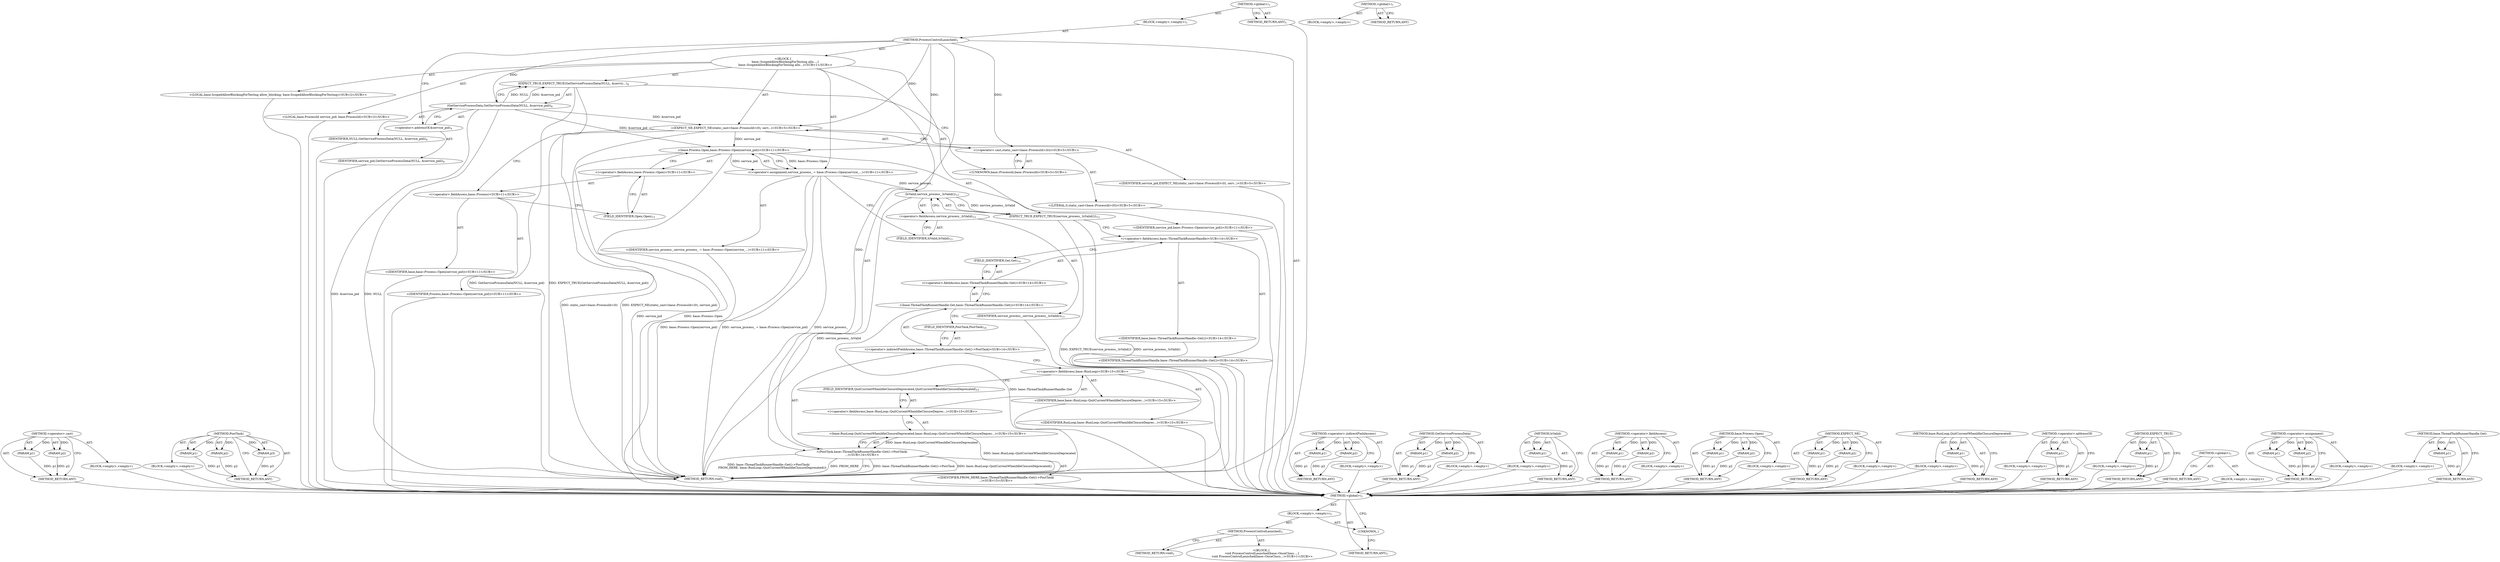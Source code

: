digraph "&lt;global&gt;" {
vulnerable_97 [label=<(METHOD,&lt;operator&gt;.cast)>];
vulnerable_98 [label=<(PARAM,p1)>];
vulnerable_99 [label=<(PARAM,p2)>];
vulnerable_100 [label=<(BLOCK,&lt;empty&gt;,&lt;empty&gt;)>];
vulnerable_101 [label=<(METHOD_RETURN,ANY)>];
vulnerable_121 [label=<(METHOD,PostTask)>];
vulnerable_122 [label=<(PARAM,p1)>];
vulnerable_123 [label=<(PARAM,p2)>];
vulnerable_124 [label=<(PARAM,p3)>];
vulnerable_125 [label=<(BLOCK,&lt;empty&gt;,&lt;empty&gt;)>];
vulnerable_126 [label=<(METHOD_RETURN,ANY)>];
vulnerable_6 [label=<(METHOD,&lt;global&gt;)<SUB>1</SUB>>];
vulnerable_7 [label=<(BLOCK,&lt;empty&gt;,&lt;empty&gt;)<SUB>1</SUB>>];
vulnerable_8 [label=<(METHOD,ProcessControlLaunched)<SUB>1</SUB>>];
vulnerable_9 [label="<(BLOCK,{
     base::ScopedAllowBlockingForTesting allo...,{
     base::ScopedAllowBlockingForTesting allo...)<SUB>1</SUB>>"];
vulnerable_10 [label="<(LOCAL,base.ScopedAllowBlockingForTesting allow_blocking: base.ScopedAllowBlockingForTesting)<SUB>2</SUB>>"];
vulnerable_11 [label="<(LOCAL,base.ProcessId service_pid: base.ProcessId)<SUB>3</SUB>>"];
vulnerable_12 [label=<(EXPECT_TRUE,EXPECT_TRUE(GetServiceProcessData(NULL, &amp;servic...)<SUB>4</SUB>>];
vulnerable_13 [label=<(GetServiceProcessData,GetServiceProcessData(NULL, &amp;service_pid))<SUB>4</SUB>>];
vulnerable_14 [label=<(IDENTIFIER,NULL,GetServiceProcessData(NULL, &amp;service_pid))<SUB>4</SUB>>];
vulnerable_15 [label=<(&lt;operator&gt;.addressOf,&amp;service_pid)<SUB>4</SUB>>];
vulnerable_16 [label=<(IDENTIFIER,service_pid,GetServiceProcessData(NULL, &amp;service_pid))<SUB>4</SUB>>];
vulnerable_17 [label="<(EXPECT_NE,EXPECT_NE(static_cast&lt;base::ProcessId&gt;(0), serv...)<SUB>5</SUB>>"];
vulnerable_18 [label="<(&lt;operator&gt;.cast,static_cast&lt;base::ProcessId&gt;(0))<SUB>5</SUB>>"];
vulnerable_19 [label="<(UNKNOWN,base::ProcessId,base::ProcessId)<SUB>5</SUB>>"];
vulnerable_20 [label="<(LITERAL,0,static_cast&lt;base::ProcessId&gt;(0))<SUB>5</SUB>>"];
vulnerable_21 [label="<(IDENTIFIER,service_pid,EXPECT_NE(static_cast&lt;base::ProcessId&gt;(0), serv...)<SUB>5</SUB>>"];
vulnerable_22 [label="<(&lt;operator&gt;.assignment,service_process_ = base::Process::Open(service_...)<SUB>11</SUB>>"];
vulnerable_23 [label="<(IDENTIFIER,service_process_,service_process_ = base::Process::Open(service_...)<SUB>11</SUB>>"];
vulnerable_24 [label="<(base.Process.Open,base::Process::Open(service_pid))<SUB>11</SUB>>"];
vulnerable_25 [label="<(&lt;operator&gt;.fieldAccess,base::Process::Open)<SUB>11</SUB>>"];
vulnerable_26 [label="<(&lt;operator&gt;.fieldAccess,base::Process)<SUB>11</SUB>>"];
vulnerable_27 [label="<(IDENTIFIER,base,base::Process::Open(service_pid))<SUB>11</SUB>>"];
vulnerable_28 [label="<(IDENTIFIER,Process,base::Process::Open(service_pid))<SUB>11</SUB>>"];
vulnerable_29 [label=<(FIELD_IDENTIFIER,Open,Open)<SUB>11</SUB>>];
vulnerable_30 [label="<(IDENTIFIER,service_pid,base::Process::Open(service_pid))<SUB>11</SUB>>"];
vulnerable_31 [label=<(EXPECT_TRUE,EXPECT_TRUE(service_process_.IsValid()))<SUB>13</SUB>>];
vulnerable_32 [label=<(IsValid,service_process_.IsValid())<SUB>13</SUB>>];
vulnerable_33 [label=<(&lt;operator&gt;.fieldAccess,service_process_.IsValid)<SUB>13</SUB>>];
vulnerable_34 [label=<(IDENTIFIER,service_process_,service_process_.IsValid())<SUB>13</SUB>>];
vulnerable_35 [label=<(FIELD_IDENTIFIER,IsValid,IsValid)<SUB>13</SUB>>];
vulnerable_36 [label="<(PostTask,base::ThreadTaskRunnerHandle::Get()-&gt;PostTask(
...)<SUB>14</SUB>>"];
vulnerable_37 [label="<(&lt;operator&gt;.indirectFieldAccess,base::ThreadTaskRunnerHandle::Get()-&gt;PostTask)<SUB>14</SUB>>"];
vulnerable_38 [label="<(base.ThreadTaskRunnerHandle.Get,base::ThreadTaskRunnerHandle::Get())<SUB>14</SUB>>"];
vulnerable_39 [label="<(&lt;operator&gt;.fieldAccess,base::ThreadTaskRunnerHandle::Get)<SUB>14</SUB>>"];
vulnerable_40 [label="<(&lt;operator&gt;.fieldAccess,base::ThreadTaskRunnerHandle)<SUB>14</SUB>>"];
vulnerable_41 [label="<(IDENTIFIER,base,base::ThreadTaskRunnerHandle::Get())<SUB>14</SUB>>"];
vulnerable_42 [label="<(IDENTIFIER,ThreadTaskRunnerHandle,base::ThreadTaskRunnerHandle::Get())<SUB>14</SUB>>"];
vulnerable_43 [label=<(FIELD_IDENTIFIER,Get,Get)<SUB>14</SUB>>];
vulnerable_44 [label=<(FIELD_IDENTIFIER,PostTask,PostTask)<SUB>14</SUB>>];
vulnerable_45 [label="<(IDENTIFIER,FROM_HERE,base::ThreadTaskRunnerHandle::Get()-&gt;PostTask(
...)<SUB>15</SUB>>"];
vulnerable_46 [label="<(base.RunLoop.QuitCurrentWhenIdleClosureDeprecated,base::RunLoop::QuitCurrentWhenIdleClosureDeprec...)<SUB>15</SUB>>"];
vulnerable_47 [label="<(&lt;operator&gt;.fieldAccess,base::RunLoop::QuitCurrentWhenIdleClosureDeprec...)<SUB>15</SUB>>"];
vulnerable_48 [label="<(&lt;operator&gt;.fieldAccess,base::RunLoop)<SUB>15</SUB>>"];
vulnerable_49 [label="<(IDENTIFIER,base,base::RunLoop::QuitCurrentWhenIdleClosureDeprec...)<SUB>15</SUB>>"];
vulnerable_50 [label="<(IDENTIFIER,RunLoop,base::RunLoop::QuitCurrentWhenIdleClosureDeprec...)<SUB>15</SUB>>"];
vulnerable_51 [label=<(FIELD_IDENTIFIER,QuitCurrentWhenIdleClosureDeprecated,QuitCurrentWhenIdleClosureDeprecated)<SUB>15</SUB>>];
vulnerable_52 [label=<(METHOD_RETURN,void)<SUB>1</SUB>>];
vulnerable_54 [label=<(METHOD_RETURN,ANY)<SUB>1</SUB>>];
vulnerable_127 [label=<(METHOD,&lt;operator&gt;.indirectFieldAccess)>];
vulnerable_128 [label=<(PARAM,p1)>];
vulnerable_129 [label=<(PARAM,p2)>];
vulnerable_130 [label=<(BLOCK,&lt;empty&gt;,&lt;empty&gt;)>];
vulnerable_131 [label=<(METHOD_RETURN,ANY)>];
vulnerable_83 [label=<(METHOD,GetServiceProcessData)>];
vulnerable_84 [label=<(PARAM,p1)>];
vulnerable_85 [label=<(PARAM,p2)>];
vulnerable_86 [label=<(BLOCK,&lt;empty&gt;,&lt;empty&gt;)>];
vulnerable_87 [label=<(METHOD_RETURN,ANY)>];
vulnerable_117 [label=<(METHOD,IsValid)>];
vulnerable_118 [label=<(PARAM,p1)>];
vulnerable_119 [label=<(BLOCK,&lt;empty&gt;,&lt;empty&gt;)>];
vulnerable_120 [label=<(METHOD_RETURN,ANY)>];
vulnerable_112 [label=<(METHOD,&lt;operator&gt;.fieldAccess)>];
vulnerable_113 [label=<(PARAM,p1)>];
vulnerable_114 [label=<(PARAM,p2)>];
vulnerable_115 [label=<(BLOCK,&lt;empty&gt;,&lt;empty&gt;)>];
vulnerable_116 [label=<(METHOD_RETURN,ANY)>];
vulnerable_107 [label=<(METHOD,base.Process.Open)>];
vulnerable_108 [label=<(PARAM,p1)>];
vulnerable_109 [label=<(PARAM,p2)>];
vulnerable_110 [label=<(BLOCK,&lt;empty&gt;,&lt;empty&gt;)>];
vulnerable_111 [label=<(METHOD_RETURN,ANY)>];
vulnerable_92 [label=<(METHOD,EXPECT_NE)>];
vulnerable_93 [label=<(PARAM,p1)>];
vulnerable_94 [label=<(PARAM,p2)>];
vulnerable_95 [label=<(BLOCK,&lt;empty&gt;,&lt;empty&gt;)>];
vulnerable_96 [label=<(METHOD_RETURN,ANY)>];
vulnerable_136 [label=<(METHOD,base.RunLoop.QuitCurrentWhenIdleClosureDeprecated)>];
vulnerable_137 [label=<(PARAM,p1)>];
vulnerable_138 [label=<(BLOCK,&lt;empty&gt;,&lt;empty&gt;)>];
vulnerable_139 [label=<(METHOD_RETURN,ANY)>];
vulnerable_88 [label=<(METHOD,&lt;operator&gt;.addressOf)>];
vulnerable_89 [label=<(PARAM,p1)>];
vulnerable_90 [label=<(BLOCK,&lt;empty&gt;,&lt;empty&gt;)>];
vulnerable_91 [label=<(METHOD_RETURN,ANY)>];
vulnerable_79 [label=<(METHOD,EXPECT_TRUE)>];
vulnerable_80 [label=<(PARAM,p1)>];
vulnerable_81 [label=<(BLOCK,&lt;empty&gt;,&lt;empty&gt;)>];
vulnerable_82 [label=<(METHOD_RETURN,ANY)>];
vulnerable_73 [label=<(METHOD,&lt;global&gt;)<SUB>1</SUB>>];
vulnerable_74 [label=<(BLOCK,&lt;empty&gt;,&lt;empty&gt;)>];
vulnerable_75 [label=<(METHOD_RETURN,ANY)>];
vulnerable_102 [label=<(METHOD,&lt;operator&gt;.assignment)>];
vulnerable_103 [label=<(PARAM,p1)>];
vulnerable_104 [label=<(PARAM,p2)>];
vulnerable_105 [label=<(BLOCK,&lt;empty&gt;,&lt;empty&gt;)>];
vulnerable_106 [label=<(METHOD_RETURN,ANY)>];
vulnerable_132 [label=<(METHOD,base.ThreadTaskRunnerHandle.Get)>];
vulnerable_133 [label=<(PARAM,p1)>];
vulnerable_134 [label=<(BLOCK,&lt;empty&gt;,&lt;empty&gt;)>];
vulnerable_135 [label=<(METHOD_RETURN,ANY)>];
fixed_6 [label=<(METHOD,&lt;global&gt;)<SUB>1</SUB>>];
fixed_7 [label=<(BLOCK,&lt;empty&gt;,&lt;empty&gt;)<SUB>1</SUB>>];
fixed_8 [label=<(METHOD,ProcessControlLaunched)<SUB>1</SUB>>];
fixed_9 [label="<(BLOCK,{
  void ProcessControlLaunched(base::OnceClosu...,{
  void ProcessControlLaunched(base::OnceClosu...)<SUB>1</SUB>>"];
fixed_10 [label=<(METHOD_RETURN,void)<SUB>1</SUB>>];
fixed_12 [label=<(UNKNOWN,,)>];
fixed_13 [label=<(METHOD_RETURN,ANY)<SUB>1</SUB>>];
fixed_20 [label=<(METHOD,&lt;global&gt;)<SUB>1</SUB>>];
fixed_21 [label=<(BLOCK,&lt;empty&gt;,&lt;empty&gt;)>];
fixed_22 [label=<(METHOD_RETURN,ANY)>];
vulnerable_97 -> vulnerable_98  [key=0, label="AST: "];
vulnerable_97 -> vulnerable_98  [key=1, label="DDG: "];
vulnerable_97 -> vulnerable_100  [key=0, label="AST: "];
vulnerable_97 -> vulnerable_99  [key=0, label="AST: "];
vulnerable_97 -> vulnerable_99  [key=1, label="DDG: "];
vulnerable_97 -> vulnerable_101  [key=0, label="AST: "];
vulnerable_97 -> vulnerable_101  [key=1, label="CFG: "];
vulnerable_98 -> vulnerable_101  [key=0, label="DDG: p1"];
vulnerable_99 -> vulnerable_101  [key=0, label="DDG: p2"];
vulnerable_100 -> fixed_6  [key=0];
vulnerable_101 -> fixed_6  [key=0];
vulnerable_121 -> vulnerable_122  [key=0, label="AST: "];
vulnerable_121 -> vulnerable_122  [key=1, label="DDG: "];
vulnerable_121 -> vulnerable_125  [key=0, label="AST: "];
vulnerable_121 -> vulnerable_123  [key=0, label="AST: "];
vulnerable_121 -> vulnerable_123  [key=1, label="DDG: "];
vulnerable_121 -> vulnerable_126  [key=0, label="AST: "];
vulnerable_121 -> vulnerable_126  [key=1, label="CFG: "];
vulnerable_121 -> vulnerable_124  [key=0, label="AST: "];
vulnerable_121 -> vulnerable_124  [key=1, label="DDG: "];
vulnerable_122 -> vulnerable_126  [key=0, label="DDG: p1"];
vulnerable_123 -> vulnerable_126  [key=0, label="DDG: p2"];
vulnerable_124 -> vulnerable_126  [key=0, label="DDG: p3"];
vulnerable_125 -> fixed_6  [key=0];
vulnerable_126 -> fixed_6  [key=0];
vulnerable_6 -> vulnerable_7  [key=0, label="AST: "];
vulnerable_6 -> vulnerable_54  [key=0, label="AST: "];
vulnerable_6 -> vulnerable_54  [key=1, label="CFG: "];
vulnerable_7 -> vulnerable_8  [key=0, label="AST: "];
vulnerable_8 -> vulnerable_9  [key=0, label="AST: "];
vulnerable_8 -> vulnerable_52  [key=0, label="AST: "];
vulnerable_8 -> vulnerable_15  [key=0, label="CFG: "];
vulnerable_8 -> vulnerable_17  [key=0, label="DDG: "];
vulnerable_8 -> vulnerable_36  [key=0, label="DDG: "];
vulnerable_8 -> vulnerable_13  [key=0, label="DDG: "];
vulnerable_8 -> vulnerable_18  [key=0, label="DDG: "];
vulnerable_8 -> vulnerable_24  [key=0, label="DDG: "];
vulnerable_9 -> vulnerable_10  [key=0, label="AST: "];
vulnerable_9 -> vulnerable_11  [key=0, label="AST: "];
vulnerable_9 -> vulnerable_12  [key=0, label="AST: "];
vulnerable_9 -> vulnerable_17  [key=0, label="AST: "];
vulnerable_9 -> vulnerable_22  [key=0, label="AST: "];
vulnerable_9 -> vulnerable_31  [key=0, label="AST: "];
vulnerable_9 -> vulnerable_36  [key=0, label="AST: "];
vulnerable_10 -> fixed_6  [key=0];
vulnerable_11 -> fixed_6  [key=0];
vulnerable_12 -> vulnerable_13  [key=0, label="AST: "];
vulnerable_12 -> vulnerable_19  [key=0, label="CFG: "];
vulnerable_12 -> vulnerable_52  [key=0, label="DDG: GetServiceProcessData(NULL, &amp;service_pid)"];
vulnerable_12 -> vulnerable_52  [key=1, label="DDG: EXPECT_TRUE(GetServiceProcessData(NULL, &amp;service_pid))"];
vulnerable_13 -> vulnerable_14  [key=0, label="AST: "];
vulnerable_13 -> vulnerable_15  [key=0, label="AST: "];
vulnerable_13 -> vulnerable_12  [key=0, label="CFG: "];
vulnerable_13 -> vulnerable_12  [key=1, label="DDG: NULL"];
vulnerable_13 -> vulnerable_12  [key=2, label="DDG: &amp;service_pid"];
vulnerable_13 -> vulnerable_52  [key=0, label="DDG: &amp;service_pid"];
vulnerable_13 -> vulnerable_52  [key=1, label="DDG: NULL"];
vulnerable_13 -> vulnerable_17  [key=0, label="DDG: &amp;service_pid"];
vulnerable_13 -> vulnerable_24  [key=0, label="DDG: &amp;service_pid"];
vulnerable_14 -> fixed_6  [key=0];
vulnerable_15 -> vulnerable_16  [key=0, label="AST: "];
vulnerable_15 -> vulnerable_13  [key=0, label="CFG: "];
vulnerable_16 -> fixed_6  [key=0];
vulnerable_17 -> vulnerable_18  [key=0, label="AST: "];
vulnerable_17 -> vulnerable_21  [key=0, label="AST: "];
vulnerable_17 -> vulnerable_26  [key=0, label="CFG: "];
vulnerable_17 -> vulnerable_52  [key=0, label="DDG: static_cast&lt;base::ProcessId&gt;(0)"];
vulnerable_17 -> vulnerable_52  [key=1, label="DDG: EXPECT_NE(static_cast&lt;base::ProcessId&gt;(0), service_pid)"];
vulnerable_17 -> vulnerable_24  [key=0, label="DDG: service_pid"];
vulnerable_18 -> vulnerable_19  [key=0, label="AST: "];
vulnerable_18 -> vulnerable_20  [key=0, label="AST: "];
vulnerable_18 -> vulnerable_17  [key=0, label="CFG: "];
vulnerable_19 -> vulnerable_18  [key=0, label="CFG: "];
vulnerable_20 -> fixed_6  [key=0];
vulnerable_21 -> fixed_6  [key=0];
vulnerable_22 -> vulnerable_23  [key=0, label="AST: "];
vulnerable_22 -> vulnerable_24  [key=0, label="AST: "];
vulnerable_22 -> vulnerable_35  [key=0, label="CFG: "];
vulnerable_22 -> vulnerable_52  [key=0, label="DDG: service_process_"];
vulnerable_22 -> vulnerable_52  [key=1, label="DDG: base::Process::Open(service_pid)"];
vulnerable_22 -> vulnerable_52  [key=2, label="DDG: service_process_ = base::Process::Open(service_pid)"];
vulnerable_22 -> vulnerable_32  [key=0, label="DDG: service_process_"];
vulnerable_23 -> fixed_6  [key=0];
vulnerable_24 -> vulnerable_25  [key=0, label="AST: "];
vulnerable_24 -> vulnerable_30  [key=0, label="AST: "];
vulnerable_24 -> vulnerable_22  [key=0, label="CFG: "];
vulnerable_24 -> vulnerable_22  [key=1, label="DDG: base::Process::Open"];
vulnerable_24 -> vulnerable_22  [key=2, label="DDG: service_pid"];
vulnerable_24 -> vulnerable_52  [key=0, label="DDG: base::Process::Open"];
vulnerable_24 -> vulnerable_52  [key=1, label="DDG: service_pid"];
vulnerable_25 -> vulnerable_26  [key=0, label="AST: "];
vulnerable_25 -> vulnerable_29  [key=0, label="AST: "];
vulnerable_25 -> vulnerable_24  [key=0, label="CFG: "];
vulnerable_26 -> vulnerable_27  [key=0, label="AST: "];
vulnerable_26 -> vulnerable_28  [key=0, label="AST: "];
vulnerable_26 -> vulnerable_29  [key=0, label="CFG: "];
vulnerable_27 -> fixed_6  [key=0];
vulnerable_28 -> fixed_6  [key=0];
vulnerable_29 -> vulnerable_25  [key=0, label="CFG: "];
vulnerable_30 -> fixed_6  [key=0];
vulnerable_31 -> vulnerable_32  [key=0, label="AST: "];
vulnerable_31 -> vulnerable_40  [key=0, label="CFG: "];
vulnerable_31 -> vulnerable_52  [key=0, label="DDG: service_process_.IsValid()"];
vulnerable_31 -> vulnerable_52  [key=1, label="DDG: EXPECT_TRUE(service_process_.IsValid())"];
vulnerable_32 -> vulnerable_33  [key=0, label="AST: "];
vulnerable_32 -> vulnerable_31  [key=0, label="CFG: "];
vulnerable_32 -> vulnerable_31  [key=1, label="DDG: service_process_.IsValid"];
vulnerable_32 -> vulnerable_52  [key=0, label="DDG: service_process_.IsValid"];
vulnerable_33 -> vulnerable_34  [key=0, label="AST: "];
vulnerable_33 -> vulnerable_35  [key=0, label="AST: "];
vulnerable_33 -> vulnerable_32  [key=0, label="CFG: "];
vulnerable_34 -> fixed_6  [key=0];
vulnerable_35 -> vulnerable_33  [key=0, label="CFG: "];
vulnerable_36 -> vulnerable_37  [key=0, label="AST: "];
vulnerable_36 -> vulnerable_45  [key=0, label="AST: "];
vulnerable_36 -> vulnerable_46  [key=0, label="AST: "];
vulnerable_36 -> vulnerable_52  [key=0, label="CFG: "];
vulnerable_36 -> vulnerable_52  [key=1, label="DDG: base::ThreadTaskRunnerHandle::Get()-&gt;PostTask"];
vulnerable_36 -> vulnerable_52  [key=2, label="DDG: base::RunLoop::QuitCurrentWhenIdleClosureDeprecated()"];
vulnerable_36 -> vulnerable_52  [key=3, label="DDG: base::ThreadTaskRunnerHandle::Get()-&gt;PostTask(
        FROM_HERE, base::RunLoop::QuitCurrentWhenIdleClosureDeprecated())"];
vulnerable_36 -> vulnerable_52  [key=4, label="DDG: FROM_HERE"];
vulnerable_37 -> vulnerable_38  [key=0, label="AST: "];
vulnerable_37 -> vulnerable_44  [key=0, label="AST: "];
vulnerable_37 -> vulnerable_48  [key=0, label="CFG: "];
vulnerable_38 -> vulnerable_39  [key=0, label="AST: "];
vulnerable_38 -> vulnerable_44  [key=0, label="CFG: "];
vulnerable_38 -> vulnerable_52  [key=0, label="DDG: base::ThreadTaskRunnerHandle::Get"];
vulnerable_39 -> vulnerable_40  [key=0, label="AST: "];
vulnerable_39 -> vulnerable_43  [key=0, label="AST: "];
vulnerable_39 -> vulnerable_38  [key=0, label="CFG: "];
vulnerable_40 -> vulnerable_41  [key=0, label="AST: "];
vulnerable_40 -> vulnerable_42  [key=0, label="AST: "];
vulnerable_40 -> vulnerable_43  [key=0, label="CFG: "];
vulnerable_41 -> fixed_6  [key=0];
vulnerable_42 -> fixed_6  [key=0];
vulnerable_43 -> vulnerable_39  [key=0, label="CFG: "];
vulnerable_44 -> vulnerable_37  [key=0, label="CFG: "];
vulnerable_45 -> fixed_6  [key=0];
vulnerable_46 -> vulnerable_47  [key=0, label="AST: "];
vulnerable_46 -> vulnerable_36  [key=0, label="CFG: "];
vulnerable_46 -> vulnerable_36  [key=1, label="DDG: base::RunLoop::QuitCurrentWhenIdleClosureDeprecated"];
vulnerable_46 -> vulnerable_52  [key=0, label="DDG: base::RunLoop::QuitCurrentWhenIdleClosureDeprecated"];
vulnerable_47 -> vulnerable_48  [key=0, label="AST: "];
vulnerable_47 -> vulnerable_51  [key=0, label="AST: "];
vulnerable_47 -> vulnerable_46  [key=0, label="CFG: "];
vulnerable_48 -> vulnerable_49  [key=0, label="AST: "];
vulnerable_48 -> vulnerable_50  [key=0, label="AST: "];
vulnerable_48 -> vulnerable_51  [key=0, label="CFG: "];
vulnerable_49 -> fixed_6  [key=0];
vulnerable_50 -> fixed_6  [key=0];
vulnerable_51 -> vulnerable_47  [key=0, label="CFG: "];
vulnerable_52 -> fixed_6  [key=0];
vulnerable_54 -> fixed_6  [key=0];
vulnerable_127 -> vulnerable_128  [key=0, label="AST: "];
vulnerable_127 -> vulnerable_128  [key=1, label="DDG: "];
vulnerable_127 -> vulnerable_130  [key=0, label="AST: "];
vulnerable_127 -> vulnerable_129  [key=0, label="AST: "];
vulnerable_127 -> vulnerable_129  [key=1, label="DDG: "];
vulnerable_127 -> vulnerable_131  [key=0, label="AST: "];
vulnerable_127 -> vulnerable_131  [key=1, label="CFG: "];
vulnerable_128 -> vulnerable_131  [key=0, label="DDG: p1"];
vulnerable_129 -> vulnerable_131  [key=0, label="DDG: p2"];
vulnerable_130 -> fixed_6  [key=0];
vulnerable_131 -> fixed_6  [key=0];
vulnerable_83 -> vulnerable_84  [key=0, label="AST: "];
vulnerable_83 -> vulnerable_84  [key=1, label="DDG: "];
vulnerable_83 -> vulnerable_86  [key=0, label="AST: "];
vulnerable_83 -> vulnerable_85  [key=0, label="AST: "];
vulnerable_83 -> vulnerable_85  [key=1, label="DDG: "];
vulnerable_83 -> vulnerable_87  [key=0, label="AST: "];
vulnerable_83 -> vulnerable_87  [key=1, label="CFG: "];
vulnerable_84 -> vulnerable_87  [key=0, label="DDG: p1"];
vulnerable_85 -> vulnerable_87  [key=0, label="DDG: p2"];
vulnerable_86 -> fixed_6  [key=0];
vulnerable_87 -> fixed_6  [key=0];
vulnerable_117 -> vulnerable_118  [key=0, label="AST: "];
vulnerable_117 -> vulnerable_118  [key=1, label="DDG: "];
vulnerable_117 -> vulnerable_119  [key=0, label="AST: "];
vulnerable_117 -> vulnerable_120  [key=0, label="AST: "];
vulnerable_117 -> vulnerable_120  [key=1, label="CFG: "];
vulnerable_118 -> vulnerable_120  [key=0, label="DDG: p1"];
vulnerable_119 -> fixed_6  [key=0];
vulnerable_120 -> fixed_6  [key=0];
vulnerable_112 -> vulnerable_113  [key=0, label="AST: "];
vulnerable_112 -> vulnerable_113  [key=1, label="DDG: "];
vulnerable_112 -> vulnerable_115  [key=0, label="AST: "];
vulnerable_112 -> vulnerable_114  [key=0, label="AST: "];
vulnerable_112 -> vulnerable_114  [key=1, label="DDG: "];
vulnerable_112 -> vulnerable_116  [key=0, label="AST: "];
vulnerable_112 -> vulnerable_116  [key=1, label="CFG: "];
vulnerable_113 -> vulnerable_116  [key=0, label="DDG: p1"];
vulnerable_114 -> vulnerable_116  [key=0, label="DDG: p2"];
vulnerable_115 -> fixed_6  [key=0];
vulnerable_116 -> fixed_6  [key=0];
vulnerable_107 -> vulnerable_108  [key=0, label="AST: "];
vulnerable_107 -> vulnerable_108  [key=1, label="DDG: "];
vulnerable_107 -> vulnerable_110  [key=0, label="AST: "];
vulnerable_107 -> vulnerable_109  [key=0, label="AST: "];
vulnerable_107 -> vulnerable_109  [key=1, label="DDG: "];
vulnerable_107 -> vulnerable_111  [key=0, label="AST: "];
vulnerable_107 -> vulnerable_111  [key=1, label="CFG: "];
vulnerable_108 -> vulnerable_111  [key=0, label="DDG: p1"];
vulnerable_109 -> vulnerable_111  [key=0, label="DDG: p2"];
vulnerable_110 -> fixed_6  [key=0];
vulnerable_111 -> fixed_6  [key=0];
vulnerable_92 -> vulnerable_93  [key=0, label="AST: "];
vulnerable_92 -> vulnerable_93  [key=1, label="DDG: "];
vulnerable_92 -> vulnerable_95  [key=0, label="AST: "];
vulnerable_92 -> vulnerable_94  [key=0, label="AST: "];
vulnerable_92 -> vulnerable_94  [key=1, label="DDG: "];
vulnerable_92 -> vulnerable_96  [key=0, label="AST: "];
vulnerable_92 -> vulnerable_96  [key=1, label="CFG: "];
vulnerable_93 -> vulnerable_96  [key=0, label="DDG: p1"];
vulnerable_94 -> vulnerable_96  [key=0, label="DDG: p2"];
vulnerable_95 -> fixed_6  [key=0];
vulnerable_96 -> fixed_6  [key=0];
vulnerable_136 -> vulnerable_137  [key=0, label="AST: "];
vulnerable_136 -> vulnerable_137  [key=1, label="DDG: "];
vulnerable_136 -> vulnerable_138  [key=0, label="AST: "];
vulnerable_136 -> vulnerable_139  [key=0, label="AST: "];
vulnerable_136 -> vulnerable_139  [key=1, label="CFG: "];
vulnerable_137 -> vulnerable_139  [key=0, label="DDG: p1"];
vulnerable_138 -> fixed_6  [key=0];
vulnerable_139 -> fixed_6  [key=0];
vulnerable_88 -> vulnerable_89  [key=0, label="AST: "];
vulnerable_88 -> vulnerable_89  [key=1, label="DDG: "];
vulnerable_88 -> vulnerable_90  [key=0, label="AST: "];
vulnerable_88 -> vulnerable_91  [key=0, label="AST: "];
vulnerable_88 -> vulnerable_91  [key=1, label="CFG: "];
vulnerable_89 -> vulnerable_91  [key=0, label="DDG: p1"];
vulnerable_90 -> fixed_6  [key=0];
vulnerable_91 -> fixed_6  [key=0];
vulnerable_79 -> vulnerable_80  [key=0, label="AST: "];
vulnerable_79 -> vulnerable_80  [key=1, label="DDG: "];
vulnerable_79 -> vulnerable_81  [key=0, label="AST: "];
vulnerable_79 -> vulnerable_82  [key=0, label="AST: "];
vulnerable_79 -> vulnerable_82  [key=1, label="CFG: "];
vulnerable_80 -> vulnerable_82  [key=0, label="DDG: p1"];
vulnerable_81 -> fixed_6  [key=0];
vulnerable_82 -> fixed_6  [key=0];
vulnerable_73 -> vulnerable_74  [key=0, label="AST: "];
vulnerable_73 -> vulnerable_75  [key=0, label="AST: "];
vulnerable_73 -> vulnerable_75  [key=1, label="CFG: "];
vulnerable_74 -> fixed_6  [key=0];
vulnerable_75 -> fixed_6  [key=0];
vulnerable_102 -> vulnerable_103  [key=0, label="AST: "];
vulnerable_102 -> vulnerable_103  [key=1, label="DDG: "];
vulnerable_102 -> vulnerable_105  [key=0, label="AST: "];
vulnerable_102 -> vulnerable_104  [key=0, label="AST: "];
vulnerable_102 -> vulnerable_104  [key=1, label="DDG: "];
vulnerable_102 -> vulnerable_106  [key=0, label="AST: "];
vulnerable_102 -> vulnerable_106  [key=1, label="CFG: "];
vulnerable_103 -> vulnerable_106  [key=0, label="DDG: p1"];
vulnerable_104 -> vulnerable_106  [key=0, label="DDG: p2"];
vulnerable_105 -> fixed_6  [key=0];
vulnerable_106 -> fixed_6  [key=0];
vulnerable_132 -> vulnerable_133  [key=0, label="AST: "];
vulnerable_132 -> vulnerable_133  [key=1, label="DDG: "];
vulnerable_132 -> vulnerable_134  [key=0, label="AST: "];
vulnerable_132 -> vulnerable_135  [key=0, label="AST: "];
vulnerable_132 -> vulnerable_135  [key=1, label="CFG: "];
vulnerable_133 -> vulnerable_135  [key=0, label="DDG: p1"];
vulnerable_134 -> fixed_6  [key=0];
vulnerable_135 -> fixed_6  [key=0];
fixed_6 -> fixed_7  [key=0, label="AST: "];
fixed_6 -> fixed_13  [key=0, label="AST: "];
fixed_6 -> fixed_12  [key=0, label="CFG: "];
fixed_7 -> fixed_8  [key=0, label="AST: "];
fixed_7 -> fixed_12  [key=0, label="AST: "];
fixed_8 -> fixed_9  [key=0, label="AST: "];
fixed_8 -> fixed_10  [key=0, label="AST: "];
fixed_8 -> fixed_10  [key=1, label="CFG: "];
fixed_12 -> fixed_13  [key=0, label="CFG: "];
fixed_20 -> fixed_21  [key=0, label="AST: "];
fixed_20 -> fixed_22  [key=0, label="AST: "];
fixed_20 -> fixed_22  [key=1, label="CFG: "];
}
